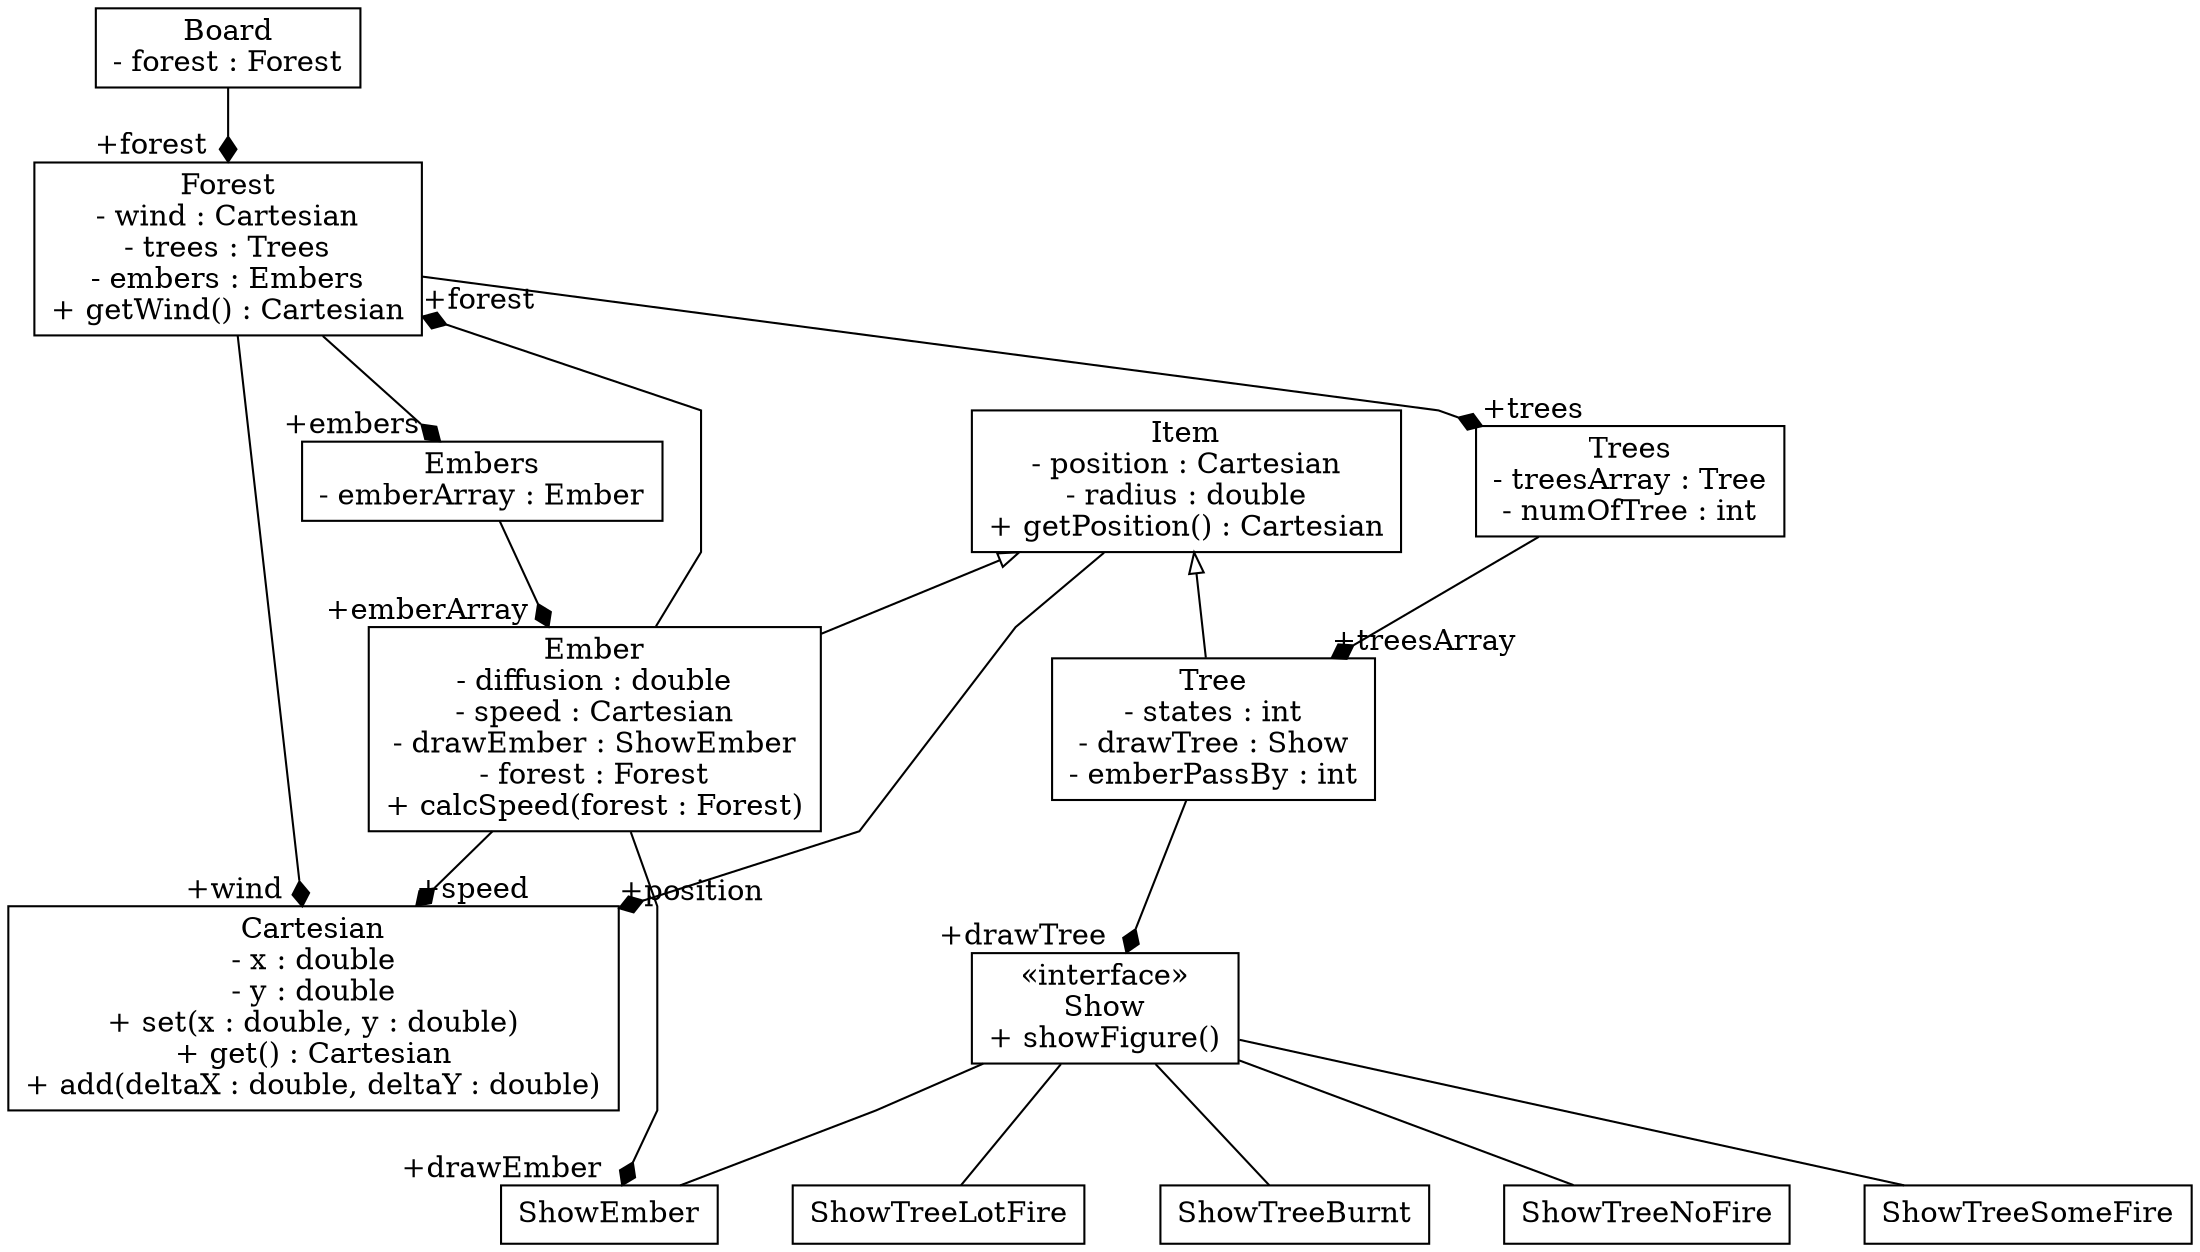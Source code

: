 # generated from /usr/share/kde4/apps/umbrello/layouts/class-export.desktop
digraph G {
	graph [splines=polyline,rankdir=TB,outputorder=nodesfirst,ranksep=0.5,nodesep=0.5];
"YfFyhzGxwTCv" [shape=box,label="Forest\n- wind : Cartesian\n- trees : Trees\n- embers : Embers\n+ getWind() : Cartesian",width="2.125",height="0.972222"];
"r2knVxgU60nI" [shape=box,label="Cartesian\n- x : double\n- y : double\n+ set(x : double, y : double)\n+ get() : Cartesian\n+ add(deltaX : double, deltaY : double)",width="3.45833",height="1.16667"];
"d5E1VM3Ujl8l" [shape=box,label="Trees\n- treesArray : Tree\n- numOfTree : int",width="1.65278",height="0.680556"];
"PGmeNBLzGZ0j" [shape=box,label="Item\n- position : Cartesian\n- radius : double\n+ getPosition() : Cartesian",width="2.34722",height="0.777778"];
"u0kGaKRz5bLA" [shape=box,label="Ember\n- diffusion : double\n- speed : Cartesian\n- drawEmber : ShowEmber\n- forest : Forest\n+ calcSpeed(forest : Forest)",width="2.58333",height="1.16667"];
"rfEEay0eNKCQ" [shape=box,label="Tree\n- states : int\n- drawTree : Show\n- emberPassBy : int",width="1.76389",height="0.875"];
"gYTWKKPHhQ37" [shape=box,label="«interface»\nShow\n+ showFigure()",width="1.40278",height="0.680556"];
"3wsiMtqR9QoN" [shape=box,label="ShowTreeNoFire",width="1.69444",height="0.388889"];
"ZG0QiAc49FXZ" [shape=box,label="ShowTreeSomeFire",width="1.95833",height="0.388889"];
"gjm0ZW2Wt6dU" [shape=box,label="ShowTreeLotFire",width="1.73611",height="0.388889"];
"7swKSo4YhKUh" [shape=box,label="ShowTreeBurnt",width="1.59722",height="0.388889"];
"EyzX1QIvvbUj" [shape=box,label="ShowEmber",width="1.26389",height="0.388889"];
"TmM256MgLAVo" [shape=box,label="Embers\n- emberArray : Ember",width="1.97222",height="0.486111"];
"xS8GEHXKCq6u" [shape=box,label="Board\n- forest : Forest",width="1.44444",height="0.486111"];
"YfFyhzGxwTCv" -> "r2knVxgU60nI" [weight=0.001,arrowhead=diamonds,label="",headlabel="+wind  ",taillabel="  "];
"PGmeNBLzGZ0j" -> "r2knVxgU60nI" [weight=0.001,arrowhead=diamonds,label="",headlabel="+position  ",taillabel="  "];
"PGmeNBLzGZ0j" -> "rfEEay0eNKCQ" [weight=1.0,arrowtail=onormal,dir=back,label="",headlabel="  ",taillabel="  "];
"gYTWKKPHhQ37" -> "3wsiMtqR9QoN" [weight=0.001,arrowhead=none,label="",headlabel="  ",taillabel="  "];
"gYTWKKPHhQ37" -> "ZG0QiAc49FXZ" [weight=0.001,arrowhead=none,label="",headlabel="  ",taillabel="  "];
"gYTWKKPHhQ37" -> "gjm0ZW2Wt6dU" [weight=0.001,arrowhead=none,label="",headlabel="  ",taillabel="  "];
"gYTWKKPHhQ37" -> "7swKSo4YhKUh" [weight=0.001,arrowhead=none,label="",headlabel="  ",taillabel="  "];
"gYTWKKPHhQ37" -> "EyzX1QIvvbUj" [weight=0.001,arrowhead=none,label="",headlabel="  ",taillabel="  "];
"rfEEay0eNKCQ" -> "gYTWKKPHhQ37" [weight=0.001,arrowhead=diamonds,label="",headlabel="+drawTree  ",taillabel="  "];
"PGmeNBLzGZ0j" -> "u0kGaKRz5bLA" [weight=1.0,arrowtail=onormal,dir=back,label="",headlabel="  ",taillabel="  "];
"u0kGaKRz5bLA" -> "r2knVxgU60nI" [weight=0.001,arrowhead=diamonds,label="",headlabel="+speed  ",taillabel="  "];
"u0kGaKRz5bLA" -> "EyzX1QIvvbUj" [weight=0.001,arrowhead=diamonds,label="",headlabel="+drawEmber  ",taillabel="  "];
"d5E1VM3Ujl8l" -> "rfEEay0eNKCQ" [weight=0.001,arrowhead=diamonds,label="",headlabel="+treesArray  ",taillabel="  "];
"TmM256MgLAVo" -> "u0kGaKRz5bLA" [weight=0.001,arrowhead=diamonds,label="",headlabel="+emberArray  ",taillabel="  "];
"u0kGaKRz5bLA" -> "YfFyhzGxwTCv" [weight=0.001,arrowhead=diamonds,label="",headlabel="+forest  ",taillabel="  "];
"YfFyhzGxwTCv" -> "d5E1VM3Ujl8l" [weight=0.001,arrowhead=diamonds,label="",headlabel="+trees  ",taillabel="  "];
"YfFyhzGxwTCv" -> "TmM256MgLAVo" [weight=0.001,arrowhead=diamonds,label="",headlabel="+embers  ",taillabel="  "];
"xS8GEHXKCq6u" -> "YfFyhzGxwTCv" [weight=0.001,arrowhead=diamonds,label="",headlabel="+forest  ",taillabel="  "];

}
